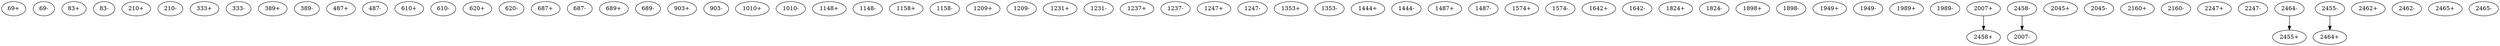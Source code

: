 digraph adj {
graph [k=17]
edge [d=-16]
"69+" [l=1937]
"69-" [l=1937]
"83+" [l=1899]
"83-" [l=1899]
"210+" [l=2274]
"210-" [l=2274]
"333+" [l=1348]
"333-" [l=1348]
"389+" [l=1468]
"389-" [l=1468]
"487+" [l=1426]
"487-" [l=1426]
"610+" [l=1409]
"610-" [l=1409]
"620+" [l=1570]
"620-" [l=1570]
"687+" [l=1056]
"687-" [l=1056]
"689+" [l=1416]
"689-" [l=1416]
"903+" [l=1280]
"903-" [l=1280]
"1010+" [l=1529]
"1010-" [l=1529]
"1148+" [l=1242]
"1148-" [l=1242]
"1158+" [l=1073]
"1158-" [l=1073]
"1209+" [l=1788]
"1209-" [l=1788]
"1231+" [l=1537]
"1231-" [l=1537]
"1237+" [l=1754]
"1237-" [l=1754]
"1247+" [l=1267]
"1247-" [l=1267]
"1353+" [l=1131]
"1353-" [l=1131]
"1444+" [l=1074]
"1444-" [l=1074]
"1487+" [l=1005]
"1487-" [l=1005]
"1574+" [l=1640]
"1574-" [l=1640]
"1642+" [l=1199]
"1642-" [l=1199]
"1824+" [l=1501]
"1824-" [l=1501]
"1898+" [l=1835]
"1898-" [l=1835]
"1949+" [l=1401]
"1949-" [l=1401]
"1989+" [l=1347]
"1989-" [l=1347]
"2007+" [l=1348]
"2007-" [l=1348]
"2045+" [l=1076]
"2045-" [l=1076]
"2160+" [l=1585]
"2160-" [l=1585]
"2247+" [l=1336]
"2247-" [l=1336]
"2455+" [l=8302]
"2455-" [l=8302]
"2458+" [l=4124]
"2458-" [l=4124]
"2462+" [l=8061]
"2462-" [l=8061]
"2464+" [l=3060]
"2464-" [l=3060]
"2465+" [l=4896]
"2465-" [l=4896]
"2007+" -> "2458+" [d=-11 e=2.7 n=63]
"2455-" -> "2464+" [d=7 e=2.5 n=72]
"2458-" -> "2007-" [d=-11 e=2.7 n=63]
"2464-" -> "2455+" [d=7 e=2.5 n=72]
}
